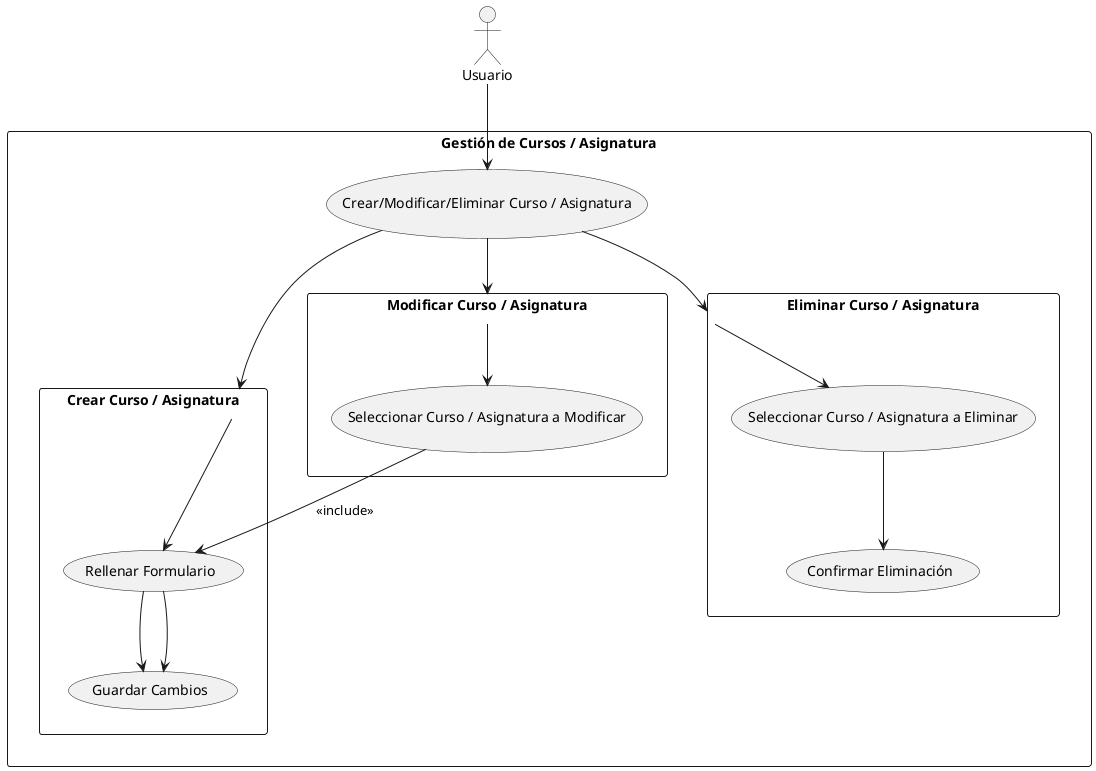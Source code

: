 @startuml
actor Usuario

rectangle "Gestión de Cursos / Asignatura" {
 Usuario --> (Crear/Modificar/Eliminar Curso / Asignatura)
    (Crear/Modificar/Eliminar Curso / Asignatura) --> (Crear Curso / Asignatura)
    (Crear/Modificar/Eliminar Curso / Asignatura) --> (Modificar Curso / Asignatura)
    (Crear/Modificar/Eliminar Curso / Asignatura) --> (Eliminar Curso / Asignatura)
}

rectangle "Crear Curso / Asignatura" {
    (Crear Curso / Asignatura) --> (Rellenar Formulario)
    (Rellenar Formulario) --> (Guardar Cambios)
}

rectangle "Modificar Curso / Asignatura" {
    (Modificar Curso / Asignatura) --> (Seleccionar Curso / Asignatura a Modificar)
    (Seleccionar Curso / Asignatura a Modificar) --> (Rellenar Formulario)  : <<include>>
    (Rellenar Formulario) --> (Guardar Cambios)
}

rectangle "Eliminar Curso / Asignatura" {
    (Eliminar Curso / Asignatura) --> (Seleccionar Curso / Asignatura a Eliminar)
    (Seleccionar Curso / Asignatura a Eliminar) --> (Confirmar Eliminación)
}

@enduml
